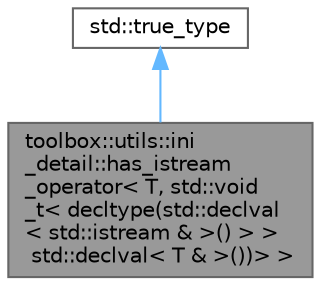 digraph "toolbox::utils::ini_detail::has_istream_operator&lt; T, std::void_t&lt; decltype(std::declval&lt; std::istream &amp; &gt;() &gt; &gt; std::declval&lt; T &amp; &gt;())&gt; &gt;"
{
 // LATEX_PDF_SIZE
  bgcolor="transparent";
  edge [fontname=Helvetica,fontsize=10,labelfontname=Helvetica,labelfontsize=10];
  node [fontname=Helvetica,fontsize=10,shape=box,height=0.2,width=0.4];
  Node1 [id="Node000001",label="toolbox::utils::ini\l_detail::has_istream\l_operator\< T, std::void\l_t\< decltype(std::declval\l\< std::istream & \>() \> \>\l std::declval\< T & \>())\> \>",height=0.2,width=0.4,color="gray40", fillcolor="grey60", style="filled", fontcolor="black",tooltip=" "];
  Node2 -> Node1 [id="edge1_Node000001_Node000002",dir="back",color="steelblue1",style="solid",tooltip=" "];
  Node2 [id="Node000002",label="std::true_type",height=0.2,width=0.4,color="gray40", fillcolor="white", style="filled",tooltip=" "];
}
